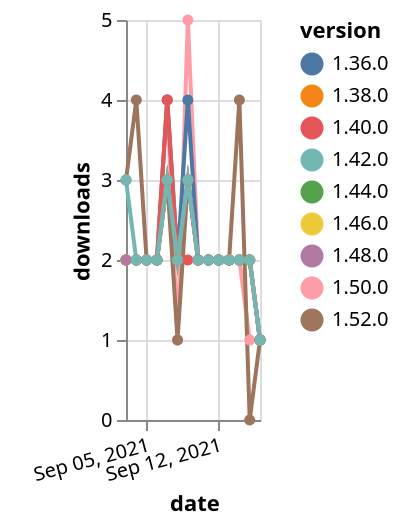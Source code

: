 {"$schema": "https://vega.github.io/schema/vega-lite/v5.json", "description": "A simple bar chart with embedded data.", "data": {"values": [{"date": "2021-09-03", "total": 726, "delta": 2, "version": "1.50.0"}, {"date": "2021-09-04", "total": 728, "delta": 2, "version": "1.50.0"}, {"date": "2021-09-05", "total": 730, "delta": 2, "version": "1.50.0"}, {"date": "2021-09-06", "total": 732, "delta": 2, "version": "1.50.0"}, {"date": "2021-09-07", "total": 736, "delta": 4, "version": "1.50.0"}, {"date": "2021-09-08", "total": 737, "delta": 1, "version": "1.50.0"}, {"date": "2021-09-09", "total": 742, "delta": 5, "version": "1.50.0"}, {"date": "2021-09-10", "total": 744, "delta": 2, "version": "1.50.0"}, {"date": "2021-09-11", "total": 746, "delta": 2, "version": "1.50.0"}, {"date": "2021-09-12", "total": 748, "delta": 2, "version": "1.50.0"}, {"date": "2021-09-13", "total": 750, "delta": 2, "version": "1.50.0"}, {"date": "2021-09-14", "total": 752, "delta": 2, "version": "1.50.0"}, {"date": "2021-09-15", "total": 753, "delta": 1, "version": "1.50.0"}, {"date": "2021-09-16", "total": 754, "delta": 1, "version": "1.50.0"}, {"date": "2021-09-03", "total": 1672, "delta": 2, "version": "1.44.0"}, {"date": "2021-09-04", "total": 1674, "delta": 2, "version": "1.44.0"}, {"date": "2021-09-05", "total": 1676, "delta": 2, "version": "1.44.0"}, {"date": "2021-09-06", "total": 1678, "delta": 2, "version": "1.44.0"}, {"date": "2021-09-07", "total": 1681, "delta": 3, "version": "1.44.0"}, {"date": "2021-09-08", "total": 1683, "delta": 2, "version": "1.44.0"}, {"date": "2021-09-09", "total": 1686, "delta": 3, "version": "1.44.0"}, {"date": "2021-09-10", "total": 1688, "delta": 2, "version": "1.44.0"}, {"date": "2021-09-11", "total": 1690, "delta": 2, "version": "1.44.0"}, {"date": "2021-09-12", "total": 1692, "delta": 2, "version": "1.44.0"}, {"date": "2021-09-13", "total": 1694, "delta": 2, "version": "1.44.0"}, {"date": "2021-09-14", "total": 1696, "delta": 2, "version": "1.44.0"}, {"date": "2021-09-15", "total": 1698, "delta": 2, "version": "1.44.0"}, {"date": "2021-09-16", "total": 1699, "delta": 1, "version": "1.44.0"}, {"date": "2021-09-03", "total": 2607, "delta": 2, "version": "1.38.0"}, {"date": "2021-09-04", "total": 2609, "delta": 2, "version": "1.38.0"}, {"date": "2021-09-05", "total": 2611, "delta": 2, "version": "1.38.0"}, {"date": "2021-09-06", "total": 2613, "delta": 2, "version": "1.38.0"}, {"date": "2021-09-07", "total": 2616, "delta": 3, "version": "1.38.0"}, {"date": "2021-09-08", "total": 2618, "delta": 2, "version": "1.38.0"}, {"date": "2021-09-09", "total": 2621, "delta": 3, "version": "1.38.0"}, {"date": "2021-09-10", "total": 2623, "delta": 2, "version": "1.38.0"}, {"date": "2021-09-11", "total": 2625, "delta": 2, "version": "1.38.0"}, {"date": "2021-09-12", "total": 2627, "delta": 2, "version": "1.38.0"}, {"date": "2021-09-13", "total": 2629, "delta": 2, "version": "1.38.0"}, {"date": "2021-09-14", "total": 2631, "delta": 2, "version": "1.38.0"}, {"date": "2021-09-15", "total": 2633, "delta": 2, "version": "1.38.0"}, {"date": "2021-09-16", "total": 2634, "delta": 1, "version": "1.38.0"}, {"date": "2021-09-03", "total": 3085, "delta": 2, "version": "1.36.0"}, {"date": "2021-09-04", "total": 3087, "delta": 2, "version": "1.36.0"}, {"date": "2021-09-05", "total": 3089, "delta": 2, "version": "1.36.0"}, {"date": "2021-09-06", "total": 3091, "delta": 2, "version": "1.36.0"}, {"date": "2021-09-07", "total": 3095, "delta": 4, "version": "1.36.0"}, {"date": "2021-09-08", "total": 3097, "delta": 2, "version": "1.36.0"}, {"date": "2021-09-09", "total": 3101, "delta": 4, "version": "1.36.0"}, {"date": "2021-09-10", "total": 3103, "delta": 2, "version": "1.36.0"}, {"date": "2021-09-11", "total": 3105, "delta": 2, "version": "1.36.0"}, {"date": "2021-09-12", "total": 3107, "delta": 2, "version": "1.36.0"}, {"date": "2021-09-13", "total": 3109, "delta": 2, "version": "1.36.0"}, {"date": "2021-09-14", "total": 3111, "delta": 2, "version": "1.36.0"}, {"date": "2021-09-15", "total": 3113, "delta": 2, "version": "1.36.0"}, {"date": "2021-09-16", "total": 3114, "delta": 1, "version": "1.36.0"}, {"date": "2021-09-03", "total": 2419, "delta": 2, "version": "1.40.0"}, {"date": "2021-09-04", "total": 2421, "delta": 2, "version": "1.40.0"}, {"date": "2021-09-05", "total": 2423, "delta": 2, "version": "1.40.0"}, {"date": "2021-09-06", "total": 2425, "delta": 2, "version": "1.40.0"}, {"date": "2021-09-07", "total": 2429, "delta": 4, "version": "1.40.0"}, {"date": "2021-09-08", "total": 2431, "delta": 2, "version": "1.40.0"}, {"date": "2021-09-09", "total": 2433, "delta": 2, "version": "1.40.0"}, {"date": "2021-09-10", "total": 2435, "delta": 2, "version": "1.40.0"}, {"date": "2021-09-11", "total": 2437, "delta": 2, "version": "1.40.0"}, {"date": "2021-09-12", "total": 2439, "delta": 2, "version": "1.40.0"}, {"date": "2021-09-13", "total": 2441, "delta": 2, "version": "1.40.0"}, {"date": "2021-09-14", "total": 2443, "delta": 2, "version": "1.40.0"}, {"date": "2021-09-15", "total": 2445, "delta": 2, "version": "1.40.0"}, {"date": "2021-09-16", "total": 2446, "delta": 1, "version": "1.40.0"}, {"date": "2021-09-03", "total": 1473, "delta": 2, "version": "1.46.0"}, {"date": "2021-09-04", "total": 1475, "delta": 2, "version": "1.46.0"}, {"date": "2021-09-05", "total": 1477, "delta": 2, "version": "1.46.0"}, {"date": "2021-09-06", "total": 1479, "delta": 2, "version": "1.46.0"}, {"date": "2021-09-07", "total": 1482, "delta": 3, "version": "1.46.0"}, {"date": "2021-09-08", "total": 1484, "delta": 2, "version": "1.46.0"}, {"date": "2021-09-09", "total": 1487, "delta": 3, "version": "1.46.0"}, {"date": "2021-09-10", "total": 1489, "delta": 2, "version": "1.46.0"}, {"date": "2021-09-11", "total": 1491, "delta": 2, "version": "1.46.0"}, {"date": "2021-09-12", "total": 1493, "delta": 2, "version": "1.46.0"}, {"date": "2021-09-13", "total": 1495, "delta": 2, "version": "1.46.0"}, {"date": "2021-09-14", "total": 1497, "delta": 2, "version": "1.46.0"}, {"date": "2021-09-15", "total": 1499, "delta": 2, "version": "1.46.0"}, {"date": "2021-09-16", "total": 1500, "delta": 1, "version": "1.46.0"}, {"date": "2021-09-03", "total": 232, "delta": 3, "version": "1.52.0"}, {"date": "2021-09-04", "total": 236, "delta": 4, "version": "1.52.0"}, {"date": "2021-09-05", "total": 238, "delta": 2, "version": "1.52.0"}, {"date": "2021-09-06", "total": 240, "delta": 2, "version": "1.52.0"}, {"date": "2021-09-07", "total": 243, "delta": 3, "version": "1.52.0"}, {"date": "2021-09-08", "total": 244, "delta": 1, "version": "1.52.0"}, {"date": "2021-09-09", "total": 247, "delta": 3, "version": "1.52.0"}, {"date": "2021-09-10", "total": 249, "delta": 2, "version": "1.52.0"}, {"date": "2021-09-11", "total": 251, "delta": 2, "version": "1.52.0"}, {"date": "2021-09-12", "total": 253, "delta": 2, "version": "1.52.0"}, {"date": "2021-09-13", "total": 255, "delta": 2, "version": "1.52.0"}, {"date": "2021-09-14", "total": 259, "delta": 4, "version": "1.52.0"}, {"date": "2021-09-15", "total": 259, "delta": 0, "version": "1.52.0"}, {"date": "2021-09-16", "total": 260, "delta": 1, "version": "1.52.0"}, {"date": "2021-09-03", "total": 1018, "delta": 2, "version": "1.48.0"}, {"date": "2021-09-04", "total": 1020, "delta": 2, "version": "1.48.0"}, {"date": "2021-09-05", "total": 1022, "delta": 2, "version": "1.48.0"}, {"date": "2021-09-06", "total": 1024, "delta": 2, "version": "1.48.0"}, {"date": "2021-09-07", "total": 1027, "delta": 3, "version": "1.48.0"}, {"date": "2021-09-08", "total": 1029, "delta": 2, "version": "1.48.0"}, {"date": "2021-09-09", "total": 1032, "delta": 3, "version": "1.48.0"}, {"date": "2021-09-10", "total": 1034, "delta": 2, "version": "1.48.0"}, {"date": "2021-09-11", "total": 1036, "delta": 2, "version": "1.48.0"}, {"date": "2021-09-12", "total": 1038, "delta": 2, "version": "1.48.0"}, {"date": "2021-09-13", "total": 1040, "delta": 2, "version": "1.48.0"}, {"date": "2021-09-14", "total": 1042, "delta": 2, "version": "1.48.0"}, {"date": "2021-09-15", "total": 1044, "delta": 2, "version": "1.48.0"}, {"date": "2021-09-16", "total": 1045, "delta": 1, "version": "1.48.0"}, {"date": "2021-09-03", "total": 2044, "delta": 3, "version": "1.42.0"}, {"date": "2021-09-04", "total": 2046, "delta": 2, "version": "1.42.0"}, {"date": "2021-09-05", "total": 2048, "delta": 2, "version": "1.42.0"}, {"date": "2021-09-06", "total": 2050, "delta": 2, "version": "1.42.0"}, {"date": "2021-09-07", "total": 2053, "delta": 3, "version": "1.42.0"}, {"date": "2021-09-08", "total": 2055, "delta": 2, "version": "1.42.0"}, {"date": "2021-09-09", "total": 2058, "delta": 3, "version": "1.42.0"}, {"date": "2021-09-10", "total": 2060, "delta": 2, "version": "1.42.0"}, {"date": "2021-09-11", "total": 2062, "delta": 2, "version": "1.42.0"}, {"date": "2021-09-12", "total": 2064, "delta": 2, "version": "1.42.0"}, {"date": "2021-09-13", "total": 2066, "delta": 2, "version": "1.42.0"}, {"date": "2021-09-14", "total": 2068, "delta": 2, "version": "1.42.0"}, {"date": "2021-09-15", "total": 2070, "delta": 2, "version": "1.42.0"}, {"date": "2021-09-16", "total": 2071, "delta": 1, "version": "1.42.0"}]}, "width": "container", "mark": {"type": "line", "point": {"filled": true}}, "encoding": {"x": {"field": "date", "type": "temporal", "timeUnit": "yearmonthdate", "title": "date", "axis": {"labelAngle": -15}}, "y": {"field": "delta", "type": "quantitative", "title": "downloads"}, "color": {"field": "version", "type": "nominal"}, "tooltip": {"field": "delta"}}}
